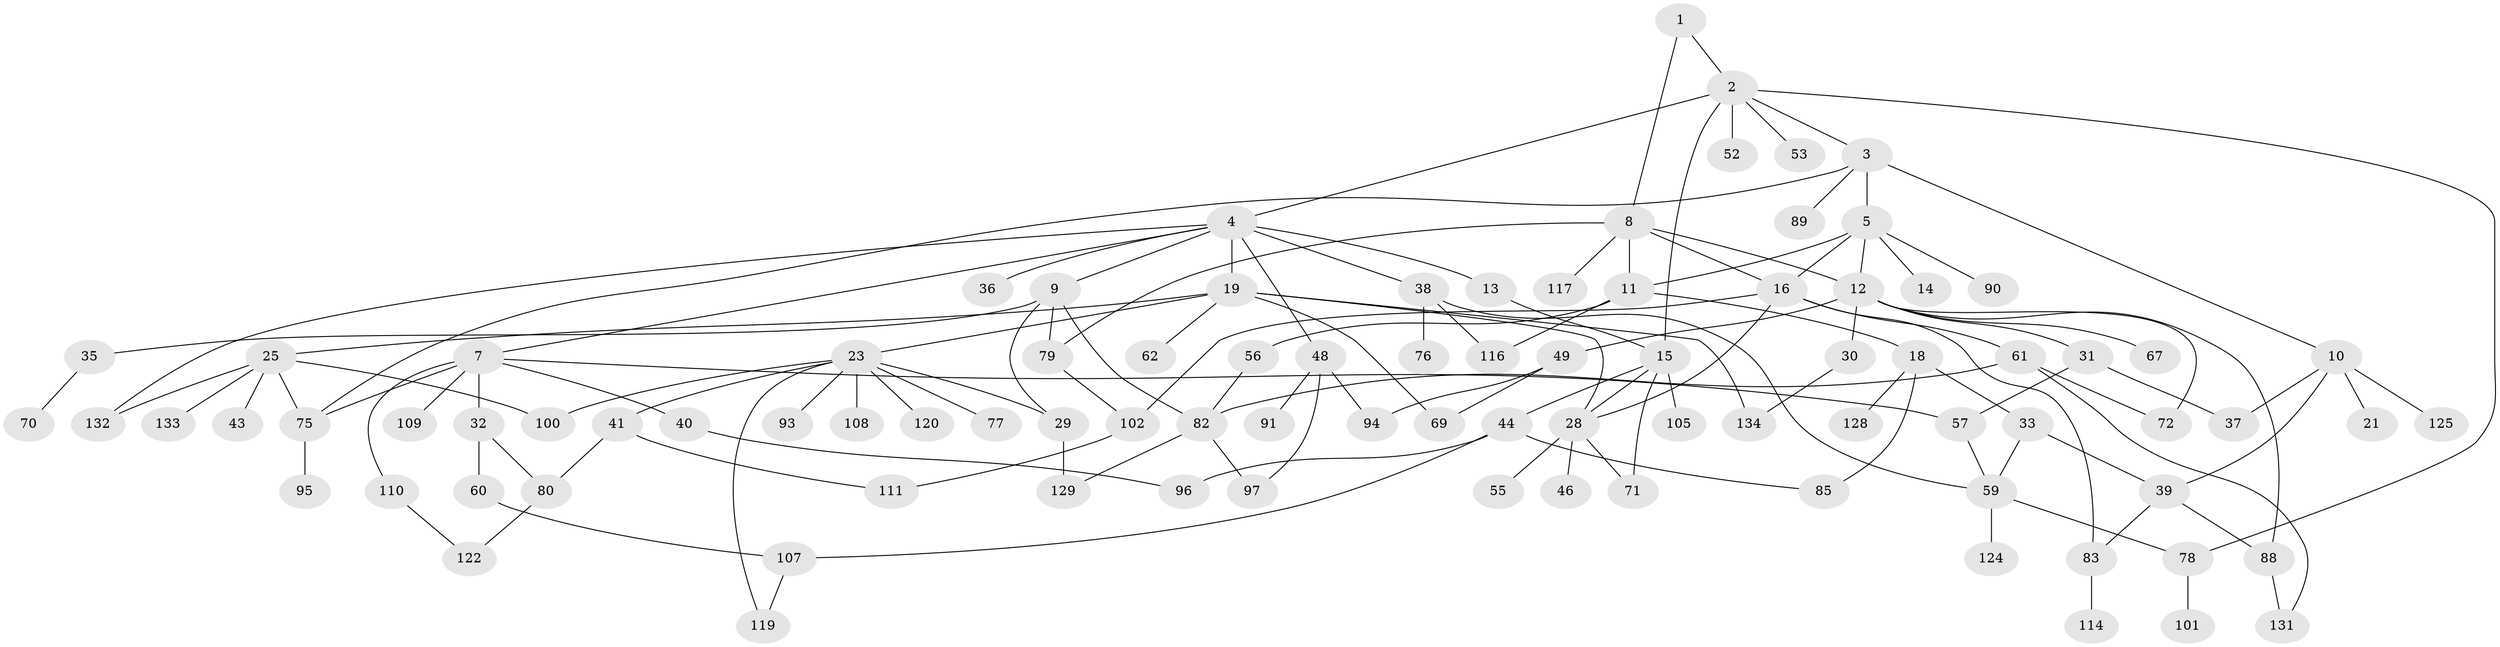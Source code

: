 // original degree distribution, {2: 0.3111111111111111, 8: 0.007407407407407408, 6: 0.02962962962962963, 5: 0.044444444444444446, 7: 0.022222222222222223, 3: 0.21481481481481482, 4: 0.1037037037037037, 1: 0.26666666666666666}
// Generated by graph-tools (version 1.1) at 2025/41/03/06/25 10:41:28]
// undirected, 93 vertices, 131 edges
graph export_dot {
graph [start="1"]
  node [color=gray90,style=filled];
  1;
  2 [super="+22"];
  3 [super="+73"];
  4 [super="+6"];
  5 [super="+27"];
  7 [super="+47"];
  8 [super="+92"];
  9 [super="+20"];
  10 [super="+17"];
  11 [super="+34"];
  12 [super="+58"];
  13;
  14;
  15 [super="+24"];
  16 [super="+26"];
  18 [super="+54"];
  19 [super="+50"];
  21;
  23 [super="+66"];
  25 [super="+81"];
  28 [super="+45"];
  29;
  30 [super="+126"];
  31 [super="+130"];
  32;
  33 [super="+98"];
  35;
  36;
  37;
  38 [super="+51"];
  39 [super="+99"];
  40 [super="+42"];
  41 [super="+104"];
  43 [super="+65"];
  44 [super="+74"];
  46;
  48 [super="+64"];
  49 [super="+87"];
  52;
  53;
  55 [super="+118"];
  56 [super="+68"];
  57;
  59 [super="+84"];
  60 [super="+103"];
  61 [super="+63"];
  62;
  67;
  69;
  70;
  71 [super="+135"];
  72 [super="+121"];
  75 [super="+113"];
  76;
  77;
  78 [super="+86"];
  79;
  80;
  82 [super="+115"];
  83 [super="+112"];
  85;
  88;
  89;
  90;
  91;
  93;
  94 [super="+106"];
  95 [super="+127"];
  96;
  97;
  100;
  101;
  102;
  105;
  107;
  108;
  109;
  110;
  111;
  114;
  116;
  117;
  119;
  120;
  122 [super="+123"];
  124;
  125;
  128;
  129;
  131;
  132;
  133;
  134;
  1 -- 2;
  1 -- 8;
  2 -- 3;
  2 -- 4;
  2 -- 15;
  2 -- 52;
  2 -- 53;
  2 -- 78;
  3 -- 5;
  3 -- 10;
  3 -- 89;
  3 -- 75;
  4 -- 9;
  4 -- 38;
  4 -- 48;
  4 -- 19;
  4 -- 132;
  4 -- 36;
  4 -- 7;
  4 -- 13;
  5 -- 11;
  5 -- 12;
  5 -- 14;
  5 -- 16;
  5 -- 90;
  7 -- 32;
  7 -- 40;
  7 -- 57;
  7 -- 109;
  7 -- 110;
  7 -- 75;
  8 -- 12;
  8 -- 117;
  8 -- 79;
  8 -- 16;
  8 -- 11;
  9 -- 29;
  9 -- 35;
  9 -- 79;
  9 -- 82;
  10 -- 37;
  10 -- 39;
  10 -- 21;
  10 -- 125;
  11 -- 18;
  11 -- 56;
  11 -- 116;
  12 -- 30;
  12 -- 31;
  12 -- 49;
  12 -- 88;
  12 -- 72;
  12 -- 67;
  13 -- 15;
  15 -- 44;
  15 -- 105;
  15 -- 28;
  15 -- 71;
  16 -- 61;
  16 -- 83;
  16 -- 28;
  16 -- 102;
  18 -- 33;
  18 -- 128;
  18 -- 85;
  19 -- 23;
  19 -- 25;
  19 -- 28;
  19 -- 134;
  19 -- 69;
  19 -- 62;
  23 -- 41;
  23 -- 100;
  23 -- 108;
  23 -- 29;
  23 -- 77;
  23 -- 119;
  23 -- 120;
  23 -- 93;
  25 -- 43;
  25 -- 132;
  25 -- 133;
  25 -- 75;
  25 -- 100;
  28 -- 46;
  28 -- 55;
  28 -- 71;
  29 -- 129;
  30 -- 134;
  31 -- 37;
  31 -- 57;
  32 -- 60;
  32 -- 80;
  33 -- 39;
  33 -- 59;
  35 -- 70;
  38 -- 59;
  38 -- 116;
  38 -- 76;
  39 -- 83;
  39 -- 88;
  40 -- 96;
  41 -- 111;
  41 -- 80;
  44 -- 85;
  44 -- 96;
  44 -- 107;
  48 -- 97;
  48 -- 91;
  48 -- 94;
  49 -- 69;
  49 -- 94;
  56 -- 82;
  57 -- 59;
  59 -- 124;
  59 -- 78;
  60 -- 107;
  61 -- 72;
  61 -- 131;
  61 -- 82;
  75 -- 95;
  78 -- 101;
  79 -- 102;
  80 -- 122;
  82 -- 129;
  82 -- 97;
  83 -- 114;
  88 -- 131;
  102 -- 111;
  107 -- 119;
  110 -- 122;
}
